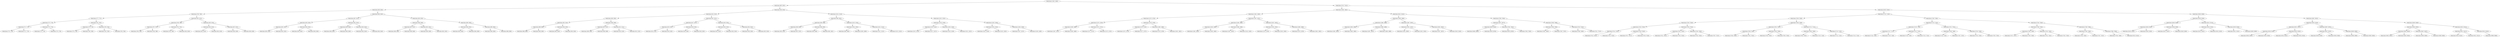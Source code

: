 digraph G{
1483522397 [label="Node{data=[1440, 1440]}"]
1483522397 -> 1820545559
1820545559 [label="Node{data=[897, 897]}"]
1820545559 -> 72893188
72893188 [label="Node{data=[829, 829]}"]
72893188 -> 1367900185
1367900185 [label="Node{data=[785, 785]}"]
1367900185 -> 1867568476
1867568476 [label="Node{data=[777, 777]}"]
1867568476 -> 431300939
431300939 [label="Node{data=[773, 773]}"]
431300939 -> 1605570842
1605570842 [label="Node{data=[771, 771]}"]
1605570842 -> 1252969149
1252969149 [label="Node{data=[770, 770]}"]
1605570842 -> 599592065
599592065 [label="Node{data=[772, 772]}"]
431300939 -> 322100932
322100932 [label="Node{data=[775, 775]}"]
322100932 -> 1414411897
1414411897 [label="Node{data=[774, 774]}"]
322100932 -> 1753871727
1753871727 [label="Node{data=[776, 776]}"]
1867568476 -> 588985851
588985851 [label="Node{data=[781, 781]}"]
588985851 -> 651828130
651828130 [label="Node{data=[779, 779]}"]
651828130 -> 58854654
58854654 [label="Node{data=[778, 778]}"]
651828130 -> 604480364
604480364 [label="Node{data=[780, 780]}"]
588985851 -> 1590292218
1590292218 [label="Node{data=[783, 783]}"]
1590292218 -> 683211146
683211146 [label="Node{data=[782, 782]}"]
1590292218 -> 995030431
995030431 [label="Node{data=[784, 784]}"]
1367900185 -> 583744857
583744857 [label="Node{data=[821, 821]}"]
583744857 -> 870627780
870627780 [label="Node{data=[789, 789]}"]
870627780 -> 1560244891
1560244891 [label="Node{data=[787, 787]}"]
1560244891 -> 282166934
282166934 [label="Node{data=[786, 786]}"]
1560244891 -> 1804292128
1804292128 [label="Node{data=[788, 788]}"]
870627780 -> 2100817420
2100817420 [label="Node{data=[791, 791]}"]
2100817420 -> 1518022811
1518022811 [label="Node{data=[790, 790]}"]
2100817420 -> 1174599796
1174599796 [label="Node{data=[818, 818]}"]
583744857 -> 2000267972
2000267972 [label="Node{data=[825, 825]}"]
2000267972 -> 893152673
893152673 [label="Node{data=[823, 823]}"]
893152673 -> 918584437
918584437 [label="Node{data=[822, 822]}"]
893152673 -> 1733354369
1733354369 [label="Node{data=[824, 824]}"]
2000267972 -> 1568999973
1568999973 [label="Node{data=[827, 827]}"]
1568999973 -> 184690001
184690001 [label="Node{data=[826, 826]}"]
1568999973 -> 1041552272
1041552272 [label="Node{data=[828, 828]}"]
72893188 -> 1589146424
1589146424 [label="Node{data=[845, 845]}"]
1589146424 -> 731487976
731487976 [label="Node{data=[837, 837]}"]
731487976 -> 833298023
833298023 [label="Node{data=[833, 833]}"]
833298023 -> 700171153
700171153 [label="Node{data=[831, 831]}"]
700171153 -> 881280045
881280045 [label="Node{data=[830, 830]}"]
700171153 -> 1393484427
1393484427 [label="Node{data=[832, 832]}"]
833298023 -> 977245867
977245867 [label="Node{data=[835, 835]}"]
977245867 -> 1307540790
1307540790 [label="Node{data=[834, 834]}"]
977245867 -> 1137180298
1137180298 [label="Node{data=[836, 836]}"]
731487976 -> 1744389827
1744389827 [label="Node{data=[841, 841]}"]
1744389827 -> 565517913
565517913 [label="Node{data=[839, 839]}"]
565517913 -> 394645908
394645908 [label="Node{data=[838, 838]}"]
565517913 -> 1800031808
1800031808 [label="Node{data=[840, 840]}"]
1744389827 -> 1185465012
1185465012 [label="Node{data=[843, 843]}"]
1185465012 -> 1332104174
1332104174 [label="Node{data=[842, 842]}"]
1185465012 -> 1985362663
1985362663 [label="Node{data=[844, 844]}"]
1589146424 -> 1339507235
1339507235 [label="Node{data=[853, 853]}"]
1339507235 -> 1340769295
1340769295 [label="Node{data=[849, 849]}"]
1340769295 -> 850300711
850300711 [label="Node{data=[847, 847]}"]
850300711 -> 1978141335
1978141335 [label="Node{data=[846, 846]}"]
850300711 -> 5998675
5998675 [label="Node{data=[848, 848]}"]
1340769295 -> 462073515
462073515 [label="Node{data=[851, 851]}"]
462073515 -> 1562107210
1562107210 [label="Node{data=[850, 850]}"]
462073515 -> 1746061516
1746061516 [label="Node{data=[852, 852]}"]
1339507235 -> 878169229
878169229 [label="Node{data=[893, 893]}"]
878169229 -> 2053555034
2053555034 [label="Node{data=[855, 855]}"]
2053555034 -> 2039783633
2039783633 [label="Node{data=[854, 854]}"]
2053555034 -> 121521031
121521031 [label="Node{data=[856, 856]}"]
878169229 -> 227005513
227005513 [label="Node{data=[895, 895]}"]
227005513 -> 1094167216
1094167216 [label="Node{data=[894, 894]}"]
227005513 -> 502863983
502863983 [label="Node{data=[896, 896]}"]
1820545559 -> 1747862060
1747862060 [label="Node{data=[954, 954]}"]
1747862060 -> 1538844412
1538844412 [label="Node{data=[913, 913]}"]
1538844412 -> 656844049
656844049 [label="Node{data=[905, 905]}"]
656844049 -> 1925835770
1925835770 [label="Node{data=[901, 901]}"]
1925835770 -> 1751972013
1751972013 [label="Node{data=[899, 899]}"]
1751972013 -> 1954507866
1954507866 [label="Node{data=[898, 898]}"]
1751972013 -> 1726169577
1726169577 [label="Node{data=[900, 900]}"]
1925835770 -> 1531506932
1531506932 [label="Node{data=[903, 903]}"]
1531506932 -> 1416549024
1416549024 [label="Node{data=[902, 902]}"]
1531506932 -> 1543272907
1543272907 [label="Node{data=[904, 904]}"]
656844049 -> 669812564
669812564 [label="Node{data=[909, 909]}"]
669812564 -> 1002380301
1002380301 [label="Node{data=[907, 907]}"]
1002380301 -> 426123784
426123784 [label="Node{data=[906, 906]}"]
1002380301 -> 560734926
560734926 [label="Node{data=[908, 908]}"]
669812564 -> 1660536720
1660536720 [label="Node{data=[911, 911]}"]
1660536720 -> 568717494
568717494 [label="Node{data=[910, 910]}"]
1660536720 -> 154923232
154923232 [label="Node{data=[912, 912]}"]
1538844412 -> 1233246555
1233246555 [label="Node{data=[921, 921]}"]
1233246555 -> 1701331644
1701331644 [label="Node{data=[917, 917]}"]
1701331644 -> 1803976423
1803976423 [label="Node{data=[915, 915]}"]
1803976423 -> 1038892935
1038892935 [label="Node{data=[914, 914]}"]
1803976423 -> 2053136992
2053136992 [label="Node{data=[916, 916]}"]
1701331644 -> 1572516402
1572516402 [label="Node{data=[919, 919]}"]
1572516402 -> 93560356
93560356 [label="Node{data=[918, 918]}"]
1572516402 -> 1499437334
1499437334 [label="Node{data=[920, 920]}"]
1233246555 -> 542475071
542475071 [label="Node{data=[925, 925]}"]
542475071 -> 678858277
678858277 [label="Node{data=[923, 923]}"]
678858277 -> 822958001
822958001 [label="Node{data=[922, 922]}"]
678858277 -> 339734447
339734447 [label="Node{data=[924, 924]}"]
542475071 -> 419416684
419416684 [label="Node{data=[952, 952]}"]
419416684 -> 73689328
73689328 [label="Node{data=[926, 926]}"]
419416684 -> 1603213074
1603213074 [label="Node{data=[953, 953]}"]
1747862060 -> 883349979
883349979 [label="Node{data=[1014, 1014]}"]
883349979 -> 1391249801
1391249801 [label="Node{data=[962, 962]}"]
1391249801 -> 1969752268
1969752268 [label="Node{data=[958, 958]}"]
1969752268 -> 1392027380
1392027380 [label="Node{data=[956, 956]}"]
1392027380 -> 1343407473
1343407473 [label="Node{data=[955, 955]}"]
1392027380 -> 1686568571
1686568571 [label="Node{data=[957, 957]}"]
1969752268 -> 1360897103
1360897103 [label="Node{data=[960, 960]}"]
1360897103 -> 1178953630
1178953630 [label="Node{data=[959, 959]}"]
1360897103 -> 3804010
3804010 [label="Node{data=[961, 961]}"]
1391249801 -> 1402751024
1402751024 [label="Node{data=[1010, 1010]}"]
1402751024 -> 1864344016
1864344016 [label="Node{data=[1002, 1002]}"]
1864344016 -> 42684986
42684986 [label="Node{data=[963, 963]}"]
1864344016 -> 1387948122
1387948122 [label="Node{data=[1009, 1009]}"]
1402751024 -> 1674999797
1674999797 [label="Node{data=[1012, 1012]}"]
1674999797 -> 1909807998
1909807998 [label="Node{data=[1011, 1011]}"]
1674999797 -> 697818620
697818620 [label="Node{data=[1013, 1013]}"]
883349979 -> 686721068
686721068 [label="Node{data=[1022, 1022]}"]
686721068 -> 2027371291
2027371291 [label="Node{data=[1018, 1018]}"]
2027371291 -> 595759572
595759572 [label="Node{data=[1016, 1016]}"]
595759572 -> 888000613
888000613 [label="Node{data=[1015, 1015]}"]
595759572 -> 1746833724
1746833724 [label="Node{data=[1017, 1017]}"]
2027371291 -> 701526215
701526215 [label="Node{data=[1020, 1020]}"]
701526215 -> 518739992
518739992 [label="Node{data=[1019, 1019]}"]
701526215 -> 1155521880
1155521880 [label="Node{data=[1021, 1021]}"]
686721068 -> 1490297742
1490297742 [label="Node{data=[1026, 1026]}"]
1490297742 -> 1923626523
1923626523 [label="Node{data=[1024, 1024]}"]
1923626523 -> 910658510
910658510 [label="Node{data=[1023, 1023]}"]
1923626523 -> 206091587
206091587 [label="Node{data=[1025, 1025]}"]
1490297742 -> 1970880279
1970880279 [label="Node{data=[1028, 1028]}"]
1970880279 -> 1179830093
1179830093 [label="Node{data=[1027, 1027]}"]
1970880279 -> 1287728562
1287728562 [label="Node{data=[1439, 1439]}"]
1483522397 -> 99253188
99253188 [label="Node{data=[7012, 7012]}"]
99253188 -> 970423785
970423785 [label="Node{data=[1682, 1682]}"]
970423785 -> 1768926513
1768926513 [label="Node{data=[1482, 1482]}"]
1768926513 -> 738636051
738636051 [label="Node{data=[1474, 1474]}"]
738636051 -> 2053425932
2053425932 [label="Node{data=[1470, 1470]}"]
2053425932 -> 2019482012
2019482012 [label="Node{data=[1468, 1468]}"]
2019482012 -> 1816978819
1816978819 [label="Node{data=[1467, 1467]}"]
2019482012 -> 1968922416
1968922416 [label="Node{data=[1469, 1469]}"]
2053425932 -> 700171836
700171836 [label="Node{data=[1472, 1472]}"]
700171836 -> 656898222
656898222 [label="Node{data=[1471, 1471]}"]
700171836 -> 751628596
751628596 [label="Node{data=[1473, 1473]}"]
738636051 -> 63015234
63015234 [label="Node{data=[1478, 1478]}"]
63015234 -> 1950102816
1950102816 [label="Node{data=[1476, 1476]}"]
1950102816 -> 1749205249
1749205249 [label="Node{data=[1475, 1475]}"]
1950102816 -> 592238700
592238700 [label="Node{data=[1477, 1477]}"]
63015234 -> 742969054
742969054 [label="Node{data=[1480, 1480]}"]
742969054 -> 969440066
969440066 [label="Node{data=[1479, 1479]}"]
742969054 -> 1207758771
1207758771 [label="Node{data=[1481, 1481]}"]
1768926513 -> 37142680
37142680 [label="Node{data=[1567, 1567]}"]
37142680 -> 1759694910
1759694910 [label="Node{data=[1486, 1486]}"]
1759694910 -> 302687243
302687243 [label="Node{data=[1484, 1484]}"]
302687243 -> 850083982
850083982 [label="Node{data=[1483, 1483]}"]
302687243 -> 112026691
112026691 [label="Node{data=[1485, 1485]}"]
1759694910 -> 2024814472
2024814472 [label="Node{data=[1488, 1488]}"]
2024814472 -> 1063124585
1063124585 [label="Node{data=[1487, 1487]}"]
2024814472 -> 1461347900
1461347900 [label="Node{data=[1543, 1543]}"]
37142680 -> 980979680
980979680 [label="Node{data=[1652, 1652]}"]
980979680 -> 1124987728
1124987728 [label="Node{data=[1592, 1592]}"]
1124987728 -> 326362094
326362094 [label="Node{data=[1579, 1579]}"]
1124987728 -> 391928890
391928890 [label="Node{data=[1593, 1593]}"]
980979680 -> 1772471998
1772471998 [label="Node{data=[1680, 1680]}"]
1772471998 -> 1159606185
1159606185 [label="Node{data=[1679, 1679]}"]
1772471998 -> 1233049719
1233049719 [label="Node{data=[1681, 1681]}"]
970423785 -> 1018618094
1018618094 [label="Node{data=[5612, 5612]}"]
1018618094 -> 2069971440
2069971440 [label="Node{data=[1690, 1690]}"]
2069971440 -> 1337346642
1337346642 [label="Node{data=[1686, 1686]}"]
1337346642 -> 1890881203
1890881203 [label="Node{data=[1684, 1684]}"]
1890881203 -> 2072945115
2072945115 [label="Node{data=[1683, 1683]}"]
1890881203 -> 177279387
177279387 [label="Node{data=[1685, 1685]}"]
1337346642 -> 1997028929
1997028929 [label="Node{data=[1688, 1688]}"]
1997028929 -> 589166341
589166341 [label="Node{data=[1687, 1687]}"]
1997028929 -> 756222660
756222660 [label="Node{data=[1689, 1689]}"]
2069971440 -> 789367604
789367604 [label="Node{data=[1867, 1867]}"]
789367604 -> 423629474
423629474 [label="Node{data=[1831, 1831]}"]
423629474 -> 1428777808
1428777808 [label="Node{data=[1830, 1830]}"]
423629474 -> 1616453147
1616453147 [label="Node{data=[1832, 1832]}"]
789367604 -> 700791887
700791887 [label="Node{data=[2002, 2002]}"]
700791887 -> 805957335
805957335 [label="Node{data=[1907, 1907]}"]
700791887 -> 786722925
786722925 [label="Node{data=[5435, 5435]}"]
1018618094 -> 107285100
107285100 [label="Node{data=[7004, 7004]}"]
107285100 -> 105019819
105019819 [label="Node{data=[6977, 6977]}"]
105019819 -> 2034385122
2034385122 [label="Node{data=[6926, 6926]}"]
2034385122 -> 1957175487
1957175487 [label="Node{data=[6486, 6486]}"]
2034385122 -> 1513124396
1513124396 [label="Node{data=[6976, 6976]}"]
105019819 -> 1328203744
1328203744 [label="Node{data=[7002, 7002]}"]
1328203744 -> 612686775
612686775 [label="Node{data=[6978, 6978]}"]
1328203744 -> 287095360
287095360 [label="Node{data=[7003, 7003]}"]
107285100 -> 1222908765
1222908765 [label="Node{data=[7008, 7008]}"]
1222908765 -> 1374212198
1374212198 [label="Node{data=[7006, 7006]}"]
1374212198 -> 1395912847
1395912847 [label="Node{data=[7005, 7005]}"]
1374212198 -> 663326227
663326227 [label="Node{data=[7007, 7007]}"]
1222908765 -> 1331644236
1331644236 [label="Node{data=[7010, 7010]}"]
1331644236 -> 1487131937
1487131937 [label="Node{data=[7009, 7009]}"]
1331644236 -> 349757746
349757746 [label="Node{data=[7011, 7011]}"]
99253188 -> 2135563436
2135563436 [label="Node{data=[9182, 9182]}"]
2135563436 -> 1243234606
1243234606 [label="Node{data=[7125, 7125]}"]
1243234606 -> 206999441
206999441 [label="Node{data=[7028, 7028]}"]
206999441 -> 1607745112
1607745112 [label="Node{data=[7020, 7020]}"]
1607745112 -> 1893004914
1893004914 [label="Node{data=[7016, 7016]}"]
1893004914 -> 1759500919
1759500919 [label="Node{data=[7014, 7014]}"]
1759500919 -> 1355676410
1355676410 [label="Node{data=[7013, 7013]}"]
1759500919 -> 781527109
781527109 [label="Node{data=[7015, 7015]}"]
1893004914 -> 2032479363
2032479363 [label="Node{data=[7018, 7018]}"]
2032479363 -> 1874812338
1874812338 [label="Node{data=[7017, 7017]}"]
2032479363 -> 1352294549
1352294549 [label="Node{data=[7019, 7019]}"]
1607745112 -> 1472904643
1472904643 [label="Node{data=[7024, 7024]}"]
1472904643 -> 123458189
123458189 [label="Node{data=[7022, 7022]}"]
123458189 -> 312233241
312233241 [label="Node{data=[7021, 7021]}"]
123458189 -> 293669143
293669143 [label="Node{data=[7023, 7023]}"]
1472904643 -> 321358401
321358401 [label="Node{data=[7026, 7026]}"]
321358401 -> 1244785938
1244785938 [label="Node{data=[7025, 7025]}"]
321358401 -> 984978888
984978888 [label="Node{data=[7027, 7027]}"]
206999441 -> 593881656
593881656 [label="Node{data=[7036, 7036]}"]
593881656 -> 213850519
213850519 [label="Node{data=[7032, 7032]}"]
213850519 -> 1227041903
1227041903 [label="Node{data=[7030, 7030]}"]
1227041903 -> 1605299030
1605299030 [label="Node{data=[7029, 7029]}"]
1227041903 -> 1402400433
1402400433 [label="Node{data=[7031, 7031]}"]
213850519 -> 663824117
663824117 [label="Node{data=[7034, 7034]}"]
663824117 -> 2004952636
2004952636 [label="Node{data=[7033, 7033]}"]
663824117 -> 1608357825
1608357825 [label="Node{data=[7035, 7035]}"]
593881656 -> 995760621
995760621 [label="Node{data=[7121, 7121]}"]
995760621 -> 366098173
366098173 [label="Node{data=[7094, 7094]}"]
366098173 -> 1805402813
1805402813 [label="Node{data=[7055, 7055]}"]
366098173 -> 1481417616
1481417616 [label="Node{data=[7120, 7120]}"]
995760621 -> 858934277
858934277 [label="Node{data=[7123, 7123]}"]
858934277 -> 936632640
936632640 [label="Node{data=[7122, 7122]}"]
858934277 -> 1045677229
1045677229 [label="Node{data=[7124, 7124]}"]
1243234606 -> 54440148
54440148 [label="Node{data=[7336, 7336]}"]
54440148 -> 575506130
575506130 [label="Node{data=[7133, 7133]}"]
575506130 -> 171751994
171751994 [label="Node{data=[7129, 7129]}"]
171751994 -> 720007548
720007548 [label="Node{data=[7127, 7127]}"]
720007548 -> 1554308325
1554308325 [label="Node{data=[7126, 7126]}"]
720007548 -> 311536309
311536309 [label="Node{data=[7128, 7128]}"]
171751994 -> 2098413495
2098413495 [label="Node{data=[7131, 7131]}"]
2098413495 -> 67883256
67883256 [label="Node{data=[7130, 7130]}"]
2098413495 -> 2125625192
2125625192 [label="Node{data=[7132, 7132]}"]
575506130 -> 1634319881
1634319881 [label="Node{data=[7331, 7331]}"]
1634319881 -> 98818836
98818836 [label="Node{data=[7186, 7186]}"]
98818836 -> 1605715776
1605715776 [label="Node{data=[7134, 7134]}"]
98818836 -> 844194537
844194537 [label="Node{data=[7187, 7187]}"]
1634319881 -> 518261596
518261596 [label="Node{data=[7334, 7334]}"]
518261596 -> 96749807
96749807 [label="Node{data=[7333, 7333]}"]
518261596 -> 1883144272
1883144272 [label="Node{data=[7335, 7335]}"]
54440148 -> 1237443220
1237443220 [label="Node{data=[7344, 7344]}"]
1237443220 -> 2000793115
2000793115 [label="Node{data=[7340, 7340]}"]
2000793115 -> 1357185836
1357185836 [label="Node{data=[7338, 7338]}"]
1357185836 -> 1415390560
1415390560 [label="Node{data=[7337, 7337]}"]
1357185836 -> 307148861
307148861 [label="Node{data=[7339, 7339]}"]
2000793115 -> 1753607449
1753607449 [label="Node{data=[7342, 7342]}"]
1753607449 -> 276922182
276922182 [label="Node{data=[7341, 7341]}"]
1753607449 -> 759840275
759840275 [label="Node{data=[7343, 7343]}"]
1237443220 -> 1243800791
1243800791 [label="Node{data=[7348, 7348]}"]
1243800791 -> 227030447
227030447 [label="Node{data=[7346, 7346]}"]
227030447 -> 375918615
375918615 [label="Node{data=[7345, 7345]}"]
227030447 -> 1789791855
1789791855 [label="Node{data=[7347, 7347]}"]
1243800791 -> 930569137
930569137 [label="Node{data=[7984, 7984]}"]
930569137 -> 2073961917
2073961917 [label="Node{data=[7349, 7349]}"]
930569137 -> 757099121
757099121 [label="Node{data=[9153, 9153]}"]
2135563436 -> 937936076
937936076 [label="Node{data=[9290, 9290]}"]
937936076 -> 977320786
977320786 [label="Node{data=[9190, 9190]}"]
977320786 -> 813285994
813285994 [label="Node{data=[9186, 9186]}"]
813285994 -> 505693686
505693686 [label="Node{data=[9184, 9184]}"]
505693686 -> 401355610
401355610 [label="Node{data=[9183, 9183]}"]
505693686 -> 675909854
675909854 [label="Node{data=[9185, 9185]}"]
813285994 -> 1448967471
1448967471 [label="Node{data=[9188, 9188]}"]
1448967471 -> 1793759719
1793759719 [label="Node{data=[9187, 9187]}"]
1448967471 -> 476709123
476709123 [label="Node{data=[9189, 9189]}"]
977320786 -> 2017574192
2017574192 [label="Node{data=[9212, 9212]}"]
2017574192 -> 1170735890
1170735890 [label="Node{data=[9192, 9192]}"]
1170735890 -> 2077462509
2077462509 [label="Node{data=[9191, 9191]}"]
1170735890 -> 931003277
931003277 [label="Node{data=[9193, 9193]}"]
2017574192 -> 1117812847
1117812847 [label="Node{data=[9259, 9259]}"]
1117812847 -> 1198859194
1198859194 [label="Node{data=[9241, 9241]}"]
1117812847 -> 540962910
540962910 [label="Node{data=[9289, 9289]}"]
937936076 -> 2026325575
2026325575 [label="Node{data=[9401, 9401]}"]
2026325575 -> 962931248
962931248 [label="Node{data=[9335, 9335]}"]
962931248 -> 1466148437
1466148437 [label="Node{data=[9331, 9331]}"]
1466148437 -> 67928167
67928167 [label="Node{data=[9329, 9329]}"]
67928167 -> 1186663391
1186663391 [label="Node{data=[9305, 9305]}"]
67928167 -> 1444912530
1444912530 [label="Node{data=[9330, 9330]}"]
1466148437 -> 478468106
478468106 [label="Node{data=[9333, 9333]}"]
478468106 -> 2095803461
2095803461 [label="Node{data=[9332, 9332]}"]
478468106 -> 1653634548
1653634548 [label="Node{data=[9334, 9334]}"]
962931248 -> 1212782393
1212782393 [label="Node{data=[9397, 9397]}"]
1212782393 -> 1916224178
1916224178 [label="Node{data=[9337, 9337]}"]
1916224178 -> 1436127733
1436127733 [label="Node{data=[9336, 9336]}"]
1916224178 -> 885481831
885481831 [label="Node{data=[9338, 9338]}"]
1212782393 -> 817092761
817092761 [label="Node{data=[9399, 9399]}"]
817092761 -> 2027499247
2027499247 [label="Node{data=[9398, 9398]}"]
817092761 -> 1641418296
1641418296 [label="Node{data=[9400, 9400]}"]
2026325575 -> 1855297340
1855297340 [label="Node{data=[9409, 9409]}"]
1855297340 -> 1078783335
1078783335 [label="Node{data=[9405, 9405]}"]
1078783335 -> 1901272535
1901272535 [label="Node{data=[9403, 9403]}"]
1901272535 -> 539322891
539322891 [label="Node{data=[9402, 9402]}"]
1901272535 -> 1649096004
1649096004 [label="Node{data=[9404, 9404]}"]
1078783335 -> 1162595263
1162595263 [label="Node{data=[9407, 9407]}"]
1162595263 -> 748673892
748673892 [label="Node{data=[9406, 9406]}"]
1162595263 -> 669096398
669096398 [label="Node{data=[9408, 9408]}"]
1855297340 -> 473655651
473655651 [label="Node{data=[9413, 9413]}"]
473655651 -> 120999784
120999784 [label="Node{data=[9411, 9411]}"]
120999784 -> 1436610577
1436610577 [label="Node{data=[9410, 9410]}"]
120999784 -> 2124688514
2124688514 [label="Node{data=[9412, 9412]}"]
473655651 -> 957559364
957559364 [label="Node{data=[9414, 9414]}"]
957559364 -> 216758017
216758017 [label="Node{data=[9968, 9968]}"]
}